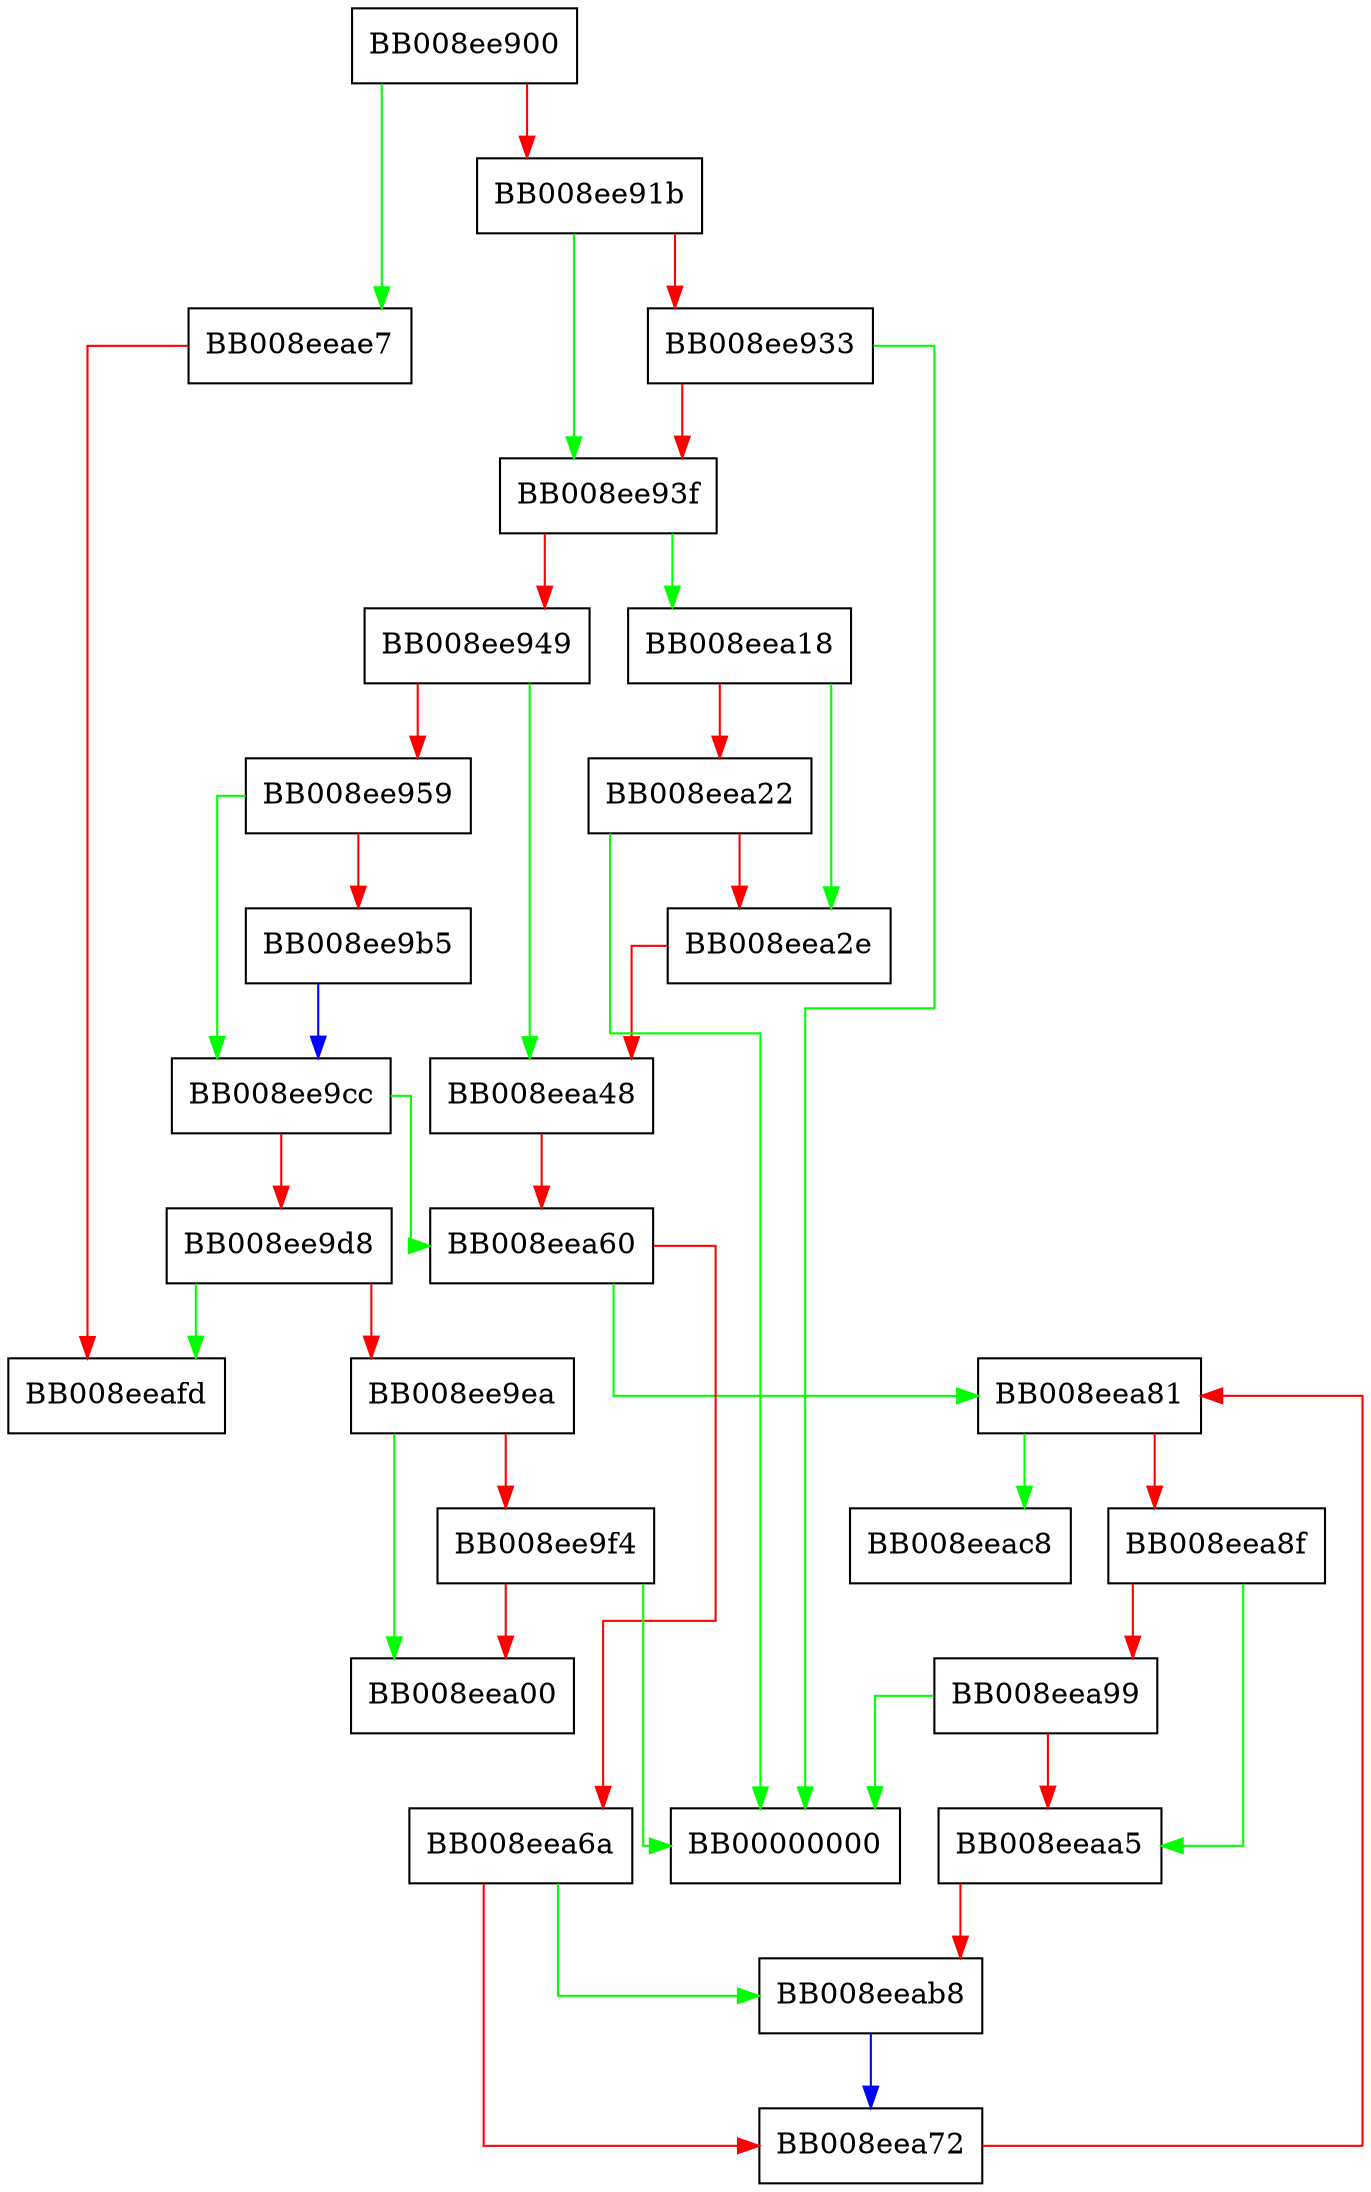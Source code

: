 digraph _dl_open {
  node [shape="box"];
  graph [splines=ortho];
  BB008ee900 -> BB008eeae7 [color="green"];
  BB008ee900 -> BB008ee91b [color="red"];
  BB008ee91b -> BB008ee93f [color="green"];
  BB008ee91b -> BB008ee933 [color="red"];
  BB008ee933 -> BB00000000 [color="green"];
  BB008ee933 -> BB008ee93f [color="red"];
  BB008ee93f -> BB008eea18 [color="green"];
  BB008ee93f -> BB008ee949 [color="red"];
  BB008ee949 -> BB008eea48 [color="green"];
  BB008ee949 -> BB008ee959 [color="red"];
  BB008ee959 -> BB008ee9cc [color="green"];
  BB008ee959 -> BB008ee9b5 [color="red"];
  BB008ee9b5 -> BB008ee9cc [color="blue"];
  BB008ee9cc -> BB008eea60 [color="green"];
  BB008ee9cc -> BB008ee9d8 [color="red"];
  BB008ee9d8 -> BB008eeafd [color="green"];
  BB008ee9d8 -> BB008ee9ea [color="red"];
  BB008ee9ea -> BB008eea00 [color="green"];
  BB008ee9ea -> BB008ee9f4 [color="red"];
  BB008ee9f4 -> BB00000000 [color="green"];
  BB008ee9f4 -> BB008eea00 [color="red"];
  BB008eea18 -> BB008eea2e [color="green"];
  BB008eea18 -> BB008eea22 [color="red"];
  BB008eea22 -> BB00000000 [color="green"];
  BB008eea22 -> BB008eea2e [color="red"];
  BB008eea2e -> BB008eea48 [color="red"];
  BB008eea48 -> BB008eea60 [color="red"];
  BB008eea60 -> BB008eea81 [color="green"];
  BB008eea60 -> BB008eea6a [color="red"];
  BB008eea6a -> BB008eeab8 [color="green"];
  BB008eea6a -> BB008eea72 [color="red"];
  BB008eea72 -> BB008eea81 [color="red"];
  BB008eea81 -> BB008eeac8 [color="green"];
  BB008eea81 -> BB008eea8f [color="red"];
  BB008eea8f -> BB008eeaa5 [color="green"];
  BB008eea8f -> BB008eea99 [color="red"];
  BB008eea99 -> BB00000000 [color="green"];
  BB008eea99 -> BB008eeaa5 [color="red"];
  BB008eeaa5 -> BB008eeab8 [color="red"];
  BB008eeab8 -> BB008eea72 [color="blue"];
  BB008eeae7 -> BB008eeafd [color="red"];
}